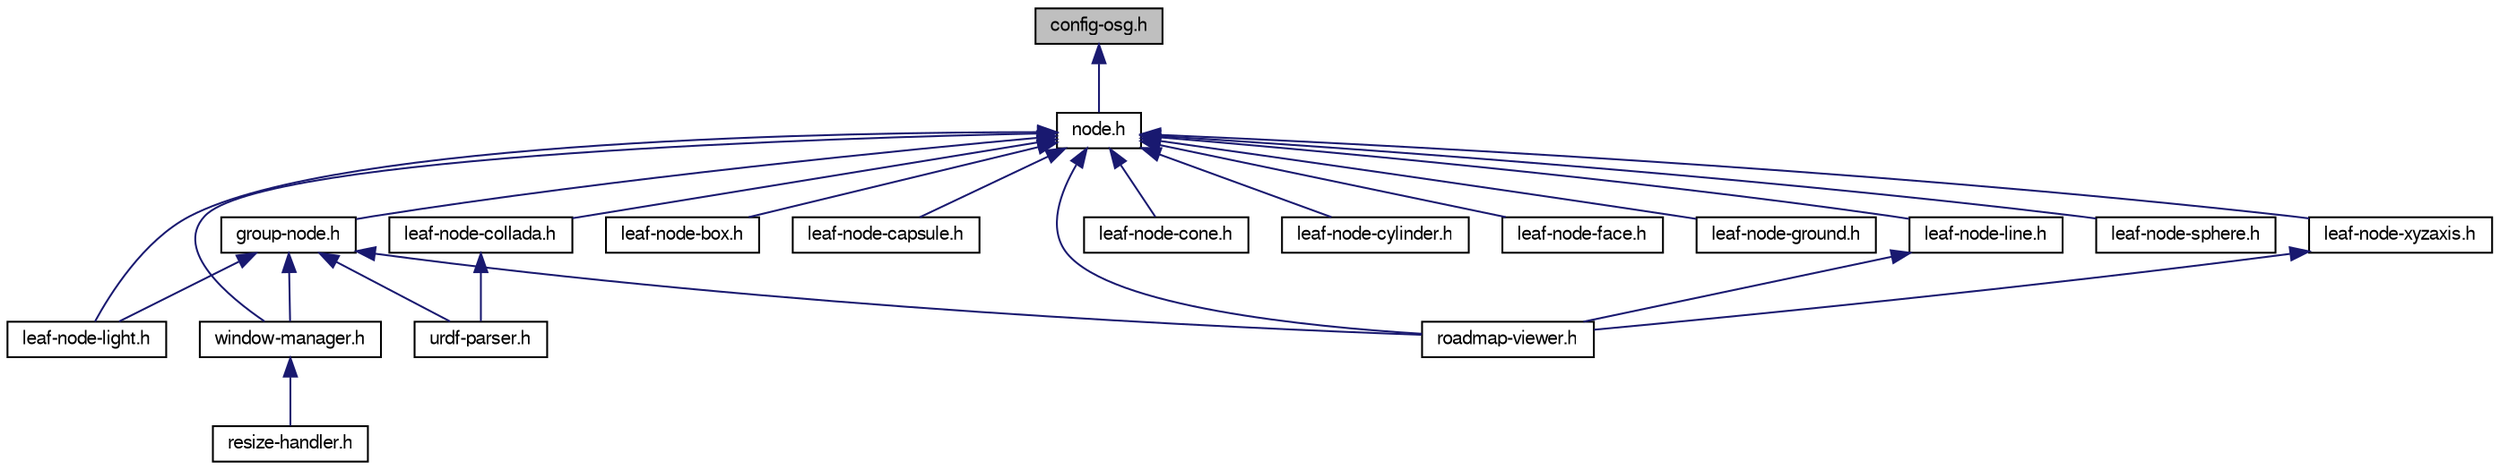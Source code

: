 digraph "config-osg.h"
{
  edge [fontname="FreeSans",fontsize="10",labelfontname="FreeSans",labelfontsize="10"];
  node [fontname="FreeSans",fontsize="10",shape=record];
  Node1 [label="config-osg.h",height=0.2,width=0.4,color="black", fillcolor="grey75", style="filled" fontcolor="black"];
  Node1 -> Node2 [dir="back",color="midnightblue",fontsize="10",style="solid",fontname="FreeSans"];
  Node2 [label="node.h",height=0.2,width=0.4,color="black", fillcolor="white", style="filled",URL="$a00031.html"];
  Node2 -> Node3 [dir="back",color="midnightblue",fontsize="10",style="solid",fontname="FreeSans"];
  Node3 [label="group-node.h",height=0.2,width=0.4,color="black", fillcolor="white", style="filled",URL="$a00018.html"];
  Node3 -> Node4 [dir="back",color="midnightblue",fontsize="10",style="solid",fontname="FreeSans"];
  Node4 [label="leaf-node-light.h",height=0.2,width=0.4,color="black", fillcolor="white", style="filled",URL="$a00026.html"];
  Node3 -> Node5 [dir="back",color="midnightblue",fontsize="10",style="solid",fontname="FreeSans"];
  Node5 [label="window-manager.h",height=0.2,width=0.4,color="black", fillcolor="white", style="filled",URL="$a00036.html"];
  Node5 -> Node6 [dir="back",color="midnightblue",fontsize="10",style="solid",fontname="FreeSans"];
  Node6 [label="resize-handler.h",height=0.2,width=0.4,color="black", fillcolor="white", style="filled",URL="$a00033.html"];
  Node3 -> Node7 [dir="back",color="midnightblue",fontsize="10",style="solid",fontname="FreeSans"];
  Node7 [label="roadmap-viewer.h",height=0.2,width=0.4,color="black", fillcolor="white", style="filled",URL="$a00034.html"];
  Node3 -> Node8 [dir="back",color="midnightblue",fontsize="10",style="solid",fontname="FreeSans"];
  Node8 [label="urdf-parser.h",height=0.2,width=0.4,color="black", fillcolor="white", style="filled",URL="$a00035.html"];
  Node2 -> Node9 [dir="back",color="midnightblue",fontsize="10",style="solid",fontname="FreeSans"];
  Node9 [label="leaf-node-box.h",height=0.2,width=0.4,color="black", fillcolor="white", style="filled",URL="$a00019.html"];
  Node2 -> Node10 [dir="back",color="midnightblue",fontsize="10",style="solid",fontname="FreeSans"];
  Node10 [label="leaf-node-capsule.h",height=0.2,width=0.4,color="black", fillcolor="white", style="filled",URL="$a00020.html"];
  Node2 -> Node11 [dir="back",color="midnightblue",fontsize="10",style="solid",fontname="FreeSans"];
  Node11 [label="leaf-node-collada.h",height=0.2,width=0.4,color="black", fillcolor="white", style="filled",URL="$a00021.html"];
  Node11 -> Node8 [dir="back",color="midnightblue",fontsize="10",style="solid",fontname="FreeSans"];
  Node2 -> Node12 [dir="back",color="midnightblue",fontsize="10",style="solid",fontname="FreeSans"];
  Node12 [label="leaf-node-cone.h",height=0.2,width=0.4,color="black", fillcolor="white", style="filled",URL="$a00022.html"];
  Node2 -> Node13 [dir="back",color="midnightblue",fontsize="10",style="solid",fontname="FreeSans"];
  Node13 [label="leaf-node-cylinder.h",height=0.2,width=0.4,color="black", fillcolor="white", style="filled",URL="$a00023.html"];
  Node2 -> Node14 [dir="back",color="midnightblue",fontsize="10",style="solid",fontname="FreeSans"];
  Node14 [label="leaf-node-face.h",height=0.2,width=0.4,color="black", fillcolor="white", style="filled",URL="$a00024.html"];
  Node2 -> Node15 [dir="back",color="midnightblue",fontsize="10",style="solid",fontname="FreeSans"];
  Node15 [label="leaf-node-ground.h",height=0.2,width=0.4,color="black", fillcolor="white", style="filled",URL="$a00025.html"];
  Node2 -> Node4 [dir="back",color="midnightblue",fontsize="10",style="solid",fontname="FreeSans"];
  Node2 -> Node16 [dir="back",color="midnightblue",fontsize="10",style="solid",fontname="FreeSans"];
  Node16 [label="leaf-node-line.h",height=0.2,width=0.4,color="black", fillcolor="white", style="filled",URL="$a00027.html"];
  Node16 -> Node7 [dir="back",color="midnightblue",fontsize="10",style="solid",fontname="FreeSans"];
  Node2 -> Node17 [dir="back",color="midnightblue",fontsize="10",style="solid",fontname="FreeSans"];
  Node17 [label="leaf-node-sphere.h",height=0.2,width=0.4,color="black", fillcolor="white", style="filled",URL="$a00028.html"];
  Node2 -> Node18 [dir="back",color="midnightblue",fontsize="10",style="solid",fontname="FreeSans"];
  Node18 [label="leaf-node-xyzaxis.h",height=0.2,width=0.4,color="black", fillcolor="white", style="filled",URL="$a00029.html"];
  Node18 -> Node7 [dir="back",color="midnightblue",fontsize="10",style="solid",fontname="FreeSans"];
  Node2 -> Node5 [dir="back",color="midnightblue",fontsize="10",style="solid",fontname="FreeSans"];
  Node2 -> Node7 [dir="back",color="midnightblue",fontsize="10",style="solid",fontname="FreeSans"];
}
